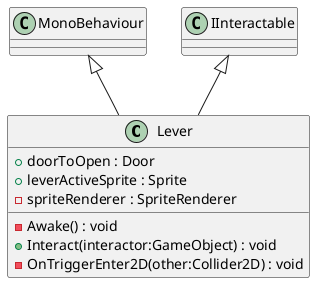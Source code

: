 @startuml
class Lever {
    + doorToOpen : Door
    + leverActiveSprite : Sprite
    - spriteRenderer : SpriteRenderer
    - Awake() : void
    + Interact(interactor:GameObject) : void
    - OnTriggerEnter2D(other:Collider2D) : void
}
MonoBehaviour <|-- Lever
IInteractable <|-- Lever
@enduml
